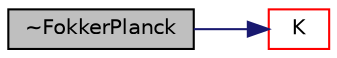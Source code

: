digraph "~FokkerPlanck"
{
  bgcolor="transparent";
  edge [fontname="Helvetica",fontsize="10",labelfontname="Helvetica",labelfontsize="10"];
  node [fontname="Helvetica",fontsize="10",shape=record];
  rankdir="LR";
  Node1 [label="~FokkerPlanck",height=0.2,width=0.4,color="black", fillcolor="grey75", style="filled", fontcolor="black"];
  Node1 -> Node2 [color="midnightblue",fontsize="10",style="solid",fontname="Helvetica"];
  Node2 [label="K",height=0.2,width=0.4,color="red",URL="$a00043.html#ac39375448f36ddee2cac96a50dd6a0a9",tooltip="Mixing kernel. "];
}
